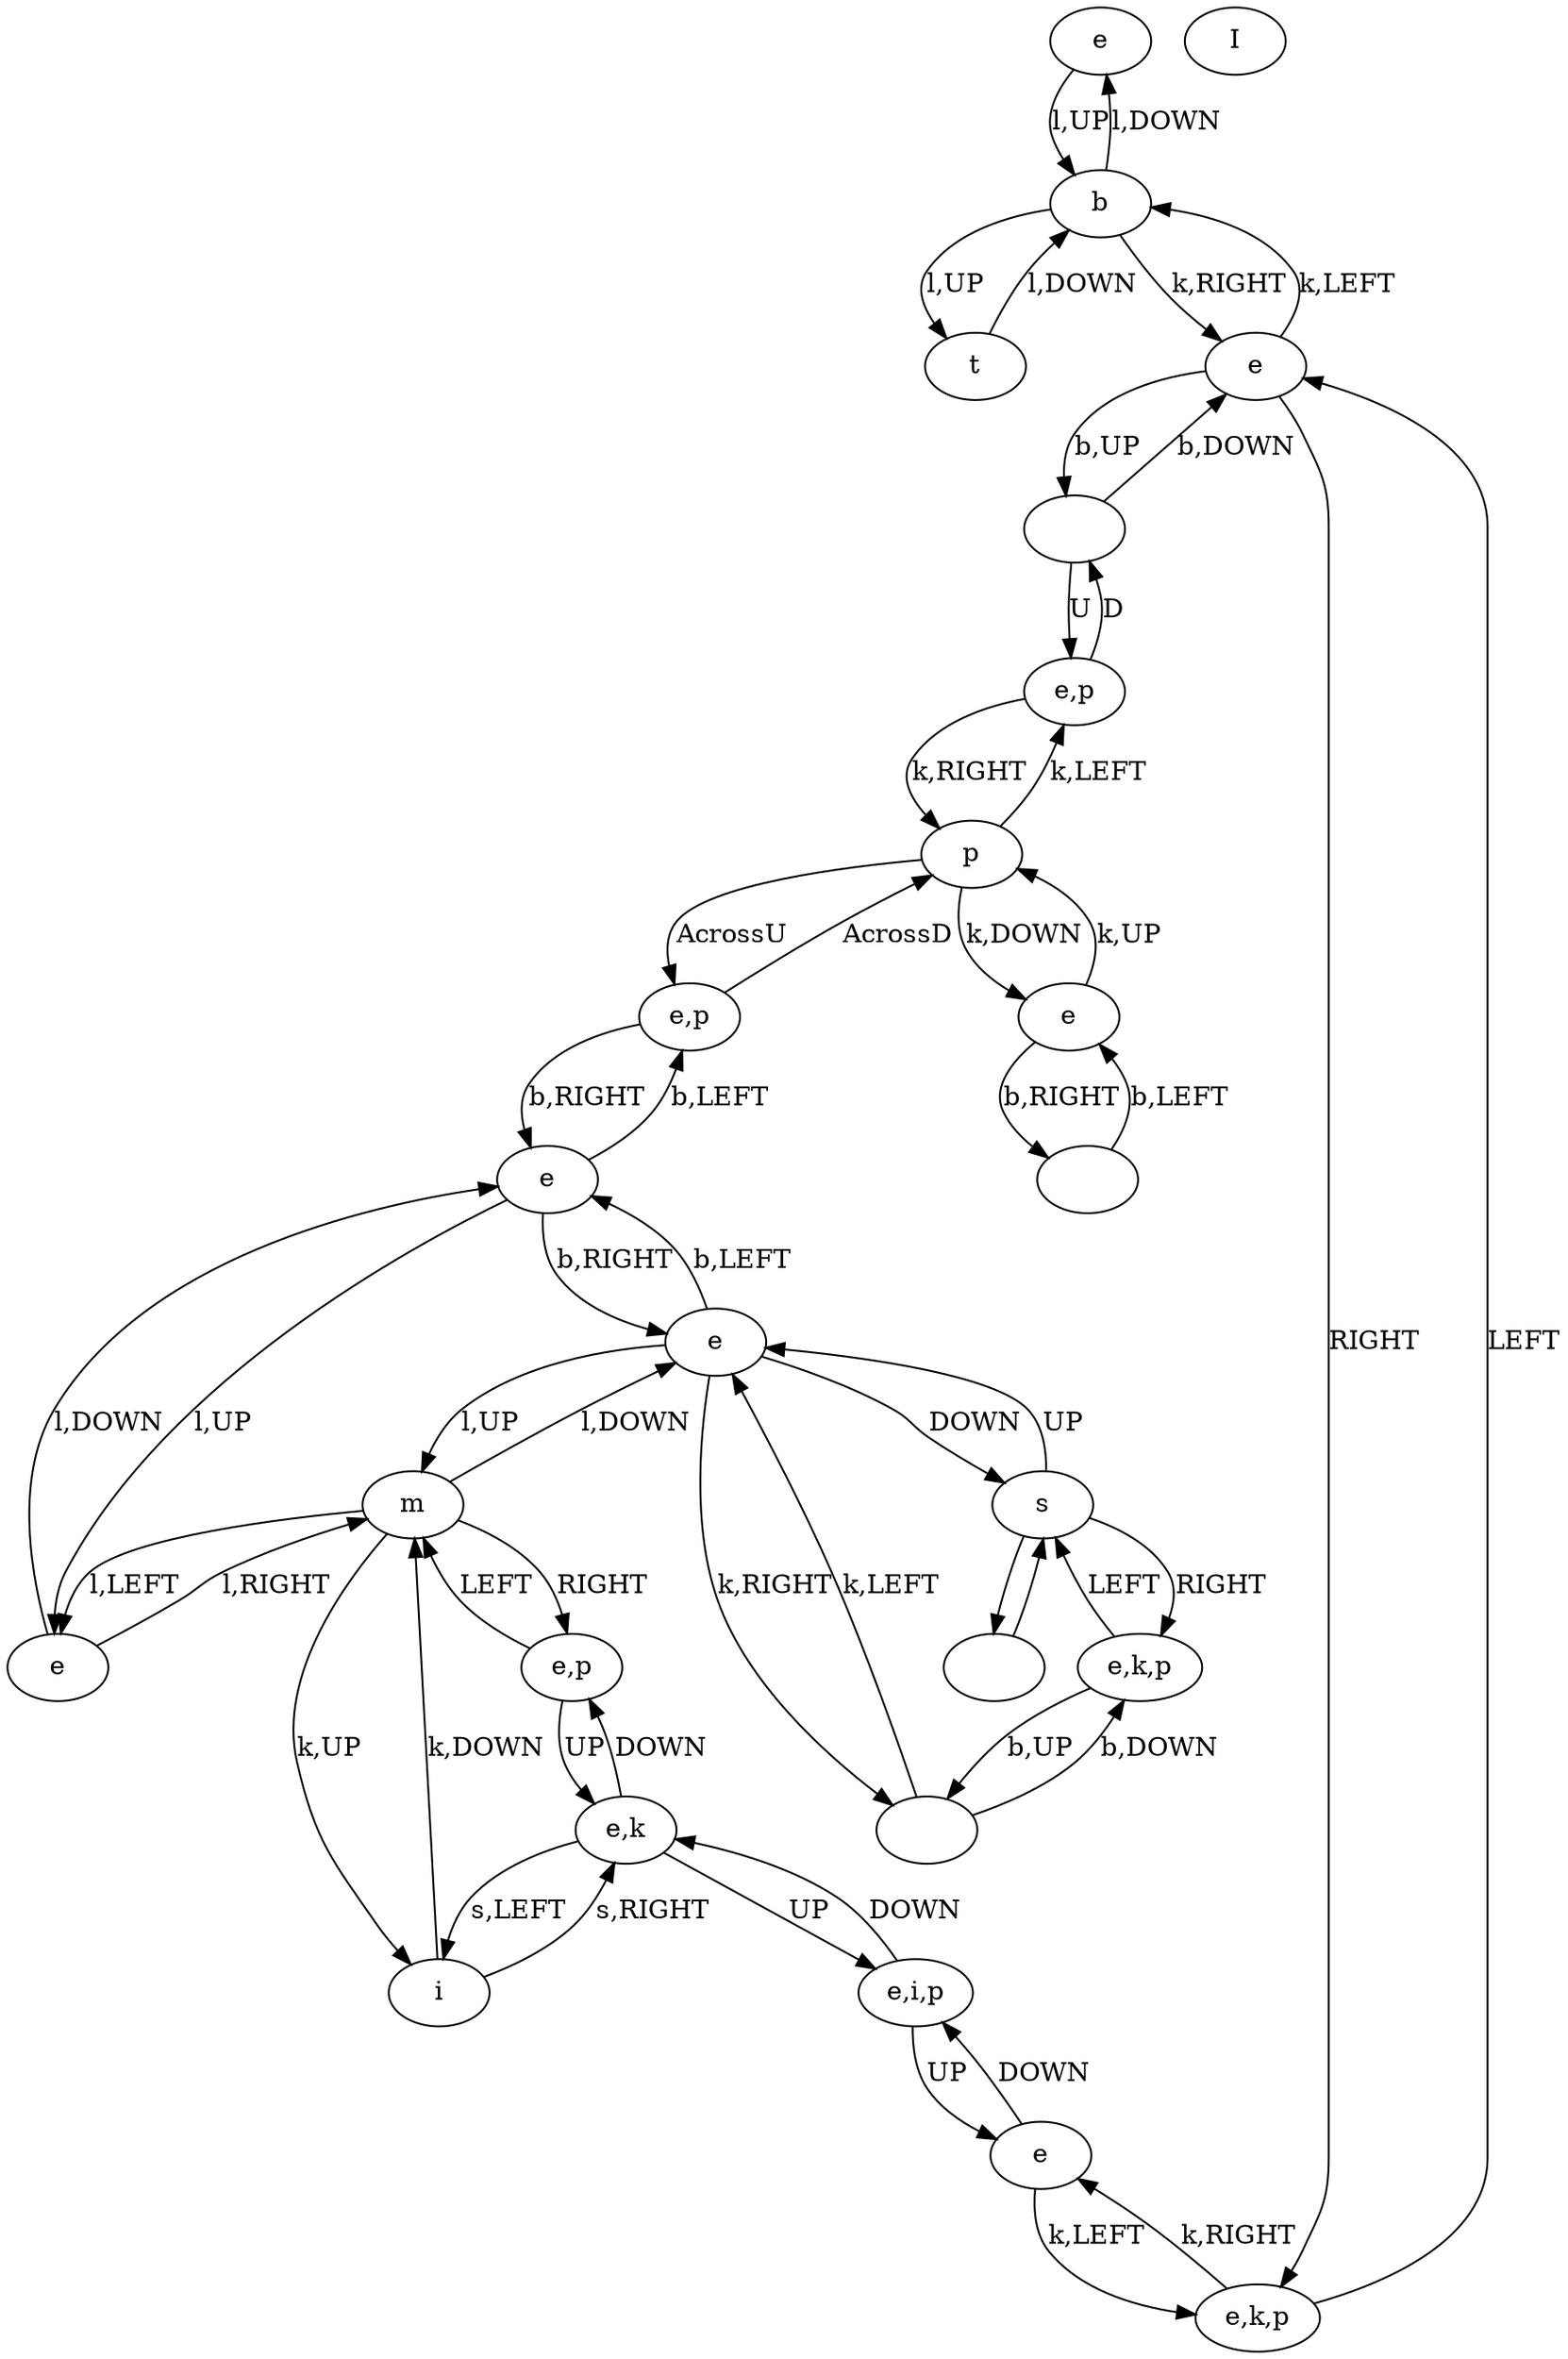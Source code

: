 digraph {
0 [label="e"]
1 [label="e,p"]
2 [label="e,p"]
3 [label="p"]
4 [label="t"]
5 [label=""]
6 [label="I"]
7 [label="e,i,p"]
8 [label=""]
9 [label="e,k,p"]
10 [label="s"]
11 [label=""]
12 [label="e"]
13 [label="e"]
14 [label="e,p"]
15 [label="m"]
16 [label="e"]
17 [label="e,k"]
18 [label="i"]
19 [label="e"]
20 [label="e,k,p"]
21 [label="e"]
22 [label="b"]
23 [label=""]
24 [label="e"]
8 -> 10 [label=""]
10 -> 8 [label=""]
10 -> 9 [label="RIGHT"]
9 -> 10 [label="LEFT"]
10 -> 12 [label="UP"]
12 -> 10 [label="DOWN"]
15 -> 1 [label="RIGHT"]
1 -> 15 [label="LEFT"]
1 -> 17 [label="UP"]
17 -> 1 [label="DOWN"]
17 -> 7 [label="UP"]
7 -> 17 [label="DOWN"]
19 -> 7 [label="DOWN"]
7 -> 19 [label="UP"]
20 -> 21 [label="LEFT"]
21 -> 20 [label="RIGHT"]
9 -> 11 [label="b,UP"]
11 -> 9 [label="b,DOWN"]
13 -> 14 [label="b,LEFT"]
14 -> 13 [label="b,RIGHT"]
13 -> 12 [label="b,RIGHT"]
12 -> 13 [label="b,LEFT"]
21 -> 5 [label="b,UP"]
5 -> 21 [label="b,DOWN"]
23 -> 24 [label="b,LEFT"]
24 -> 23 [label="b,RIGHT"]
24 -> 3 [label="k,UP"]
3 -> 24 [label="k,DOWN"]
21 -> 22 [label="k,LEFT"]
22 -> 21 [label="k,RIGHT"]
15 -> 18 [label="k,UP"]
18 -> 15 [label="k,DOWN"]
19 -> 20 [label="k,LEFT"]
20 -> 19 [label="k,RIGHT"]
3 -> 2 [label="k,LEFT"]
2 -> 3 [label="k,RIGHT"]
22 -> 4 [label="l,UP"]
4 -> 22 [label="l,DOWN"]
0 -> 22 [label="l,UP"]
22 -> 0 [label="l,DOWN"]
12 -> 15 [label="l,UP"]
15 -> 12 [label="l,DOWN"]
15 -> 16 [label="l,LEFT"]
16 -> 15 [label="l,RIGHT"]
13 -> 16 [label="l,UP"]
16 -> 13 [label="l,DOWN"]
12 -> 11 [label="k,RIGHT"]
11 -> 12 [label="k,LEFT"]
18 -> 17 [label="s,RIGHT"]
17 -> 18 [label="s,LEFT"]
14 -> 3 [label="AcrossD"]
3 -> 14 [label="AcrossU"]
2 -> 5 [label="D"]
5 -> 2 [label="U"]
}
